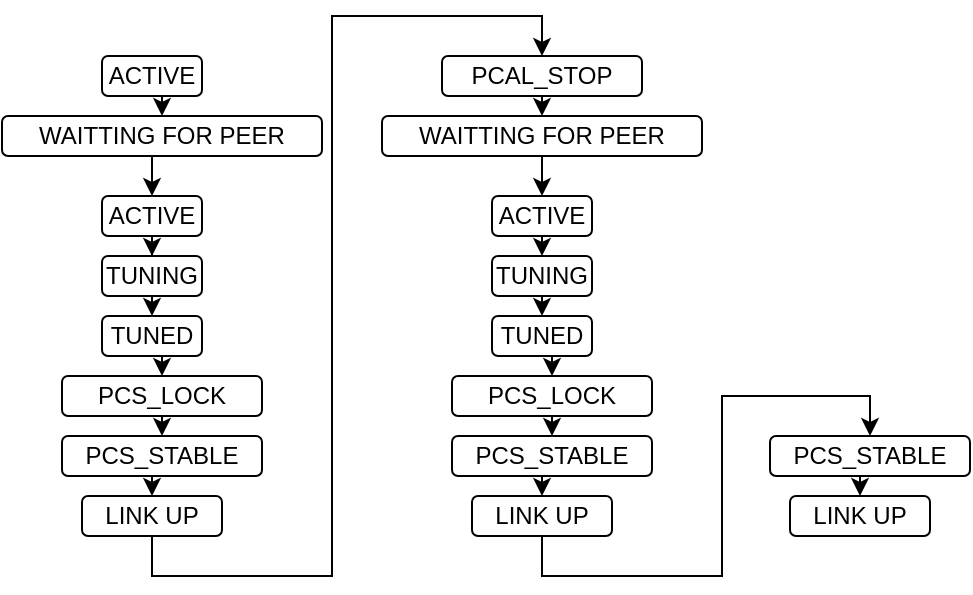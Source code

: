 <mxfile version="24.7.6">
  <diagram name="Page-1" id="fhFAsCIzdXZGrrx_TjSN">
    <mxGraphModel dx="1026" dy="469" grid="1" gridSize="10" guides="1" tooltips="1" connect="1" arrows="1" fold="1" page="1" pageScale="1" pageWidth="850" pageHeight="1100" math="0" shadow="0">
      <root>
        <mxCell id="0" />
        <mxCell id="1" parent="0" />
        <mxCell id="82fhSveqvJyXGWOy6nE--11" style="edgeStyle=orthogonalEdgeStyle;rounded=0;orthogonalLoop=1;jettySize=auto;html=1;exitX=0.5;exitY=1;exitDx=0;exitDy=0;entryX=0.5;entryY=0;entryDx=0;entryDy=0;" edge="1" parent="1" source="82fhSveqvJyXGWOy6nE--1" target="82fhSveqvJyXGWOy6nE--2">
          <mxGeometry relative="1" as="geometry" />
        </mxCell>
        <mxCell id="82fhSveqvJyXGWOy6nE--1" value="ACTIVE" style="rounded=1;whiteSpace=wrap;html=1;" vertex="1" parent="1">
          <mxGeometry x="70" y="40" width="50" height="20" as="geometry" />
        </mxCell>
        <mxCell id="82fhSveqvJyXGWOy6nE--12" style="edgeStyle=orthogonalEdgeStyle;rounded=0;orthogonalLoop=1;jettySize=auto;html=1;exitX=0.5;exitY=1;exitDx=0;exitDy=0;entryX=0.5;entryY=0;entryDx=0;entryDy=0;" edge="1" parent="1" source="82fhSveqvJyXGWOy6nE--2" target="82fhSveqvJyXGWOy6nE--3">
          <mxGeometry relative="1" as="geometry" />
        </mxCell>
        <mxCell id="82fhSveqvJyXGWOy6nE--2" value="WAITTING FOR PEER" style="rounded=1;whiteSpace=wrap;html=1;" vertex="1" parent="1">
          <mxGeometry x="20" y="70" width="160" height="20" as="geometry" />
        </mxCell>
        <mxCell id="82fhSveqvJyXGWOy6nE--13" style="edgeStyle=orthogonalEdgeStyle;rounded=0;orthogonalLoop=1;jettySize=auto;html=1;exitX=0.5;exitY=1;exitDx=0;exitDy=0;" edge="1" parent="1" source="82fhSveqvJyXGWOy6nE--3" target="82fhSveqvJyXGWOy6nE--4">
          <mxGeometry relative="1" as="geometry" />
        </mxCell>
        <mxCell id="82fhSveqvJyXGWOy6nE--3" value="ACTIVE" style="rounded=1;whiteSpace=wrap;html=1;" vertex="1" parent="1">
          <mxGeometry x="70" y="110" width="50" height="20" as="geometry" />
        </mxCell>
        <mxCell id="82fhSveqvJyXGWOy6nE--14" style="edgeStyle=orthogonalEdgeStyle;rounded=0;orthogonalLoop=1;jettySize=auto;html=1;exitX=0.5;exitY=1;exitDx=0;exitDy=0;entryX=0.5;entryY=0;entryDx=0;entryDy=0;" edge="1" parent="1" source="82fhSveqvJyXGWOy6nE--4" target="82fhSveqvJyXGWOy6nE--5">
          <mxGeometry relative="1" as="geometry" />
        </mxCell>
        <mxCell id="82fhSveqvJyXGWOy6nE--4" value="TUNING" style="rounded=1;whiteSpace=wrap;html=1;" vertex="1" parent="1">
          <mxGeometry x="70" y="140" width="50" height="20" as="geometry" />
        </mxCell>
        <mxCell id="82fhSveqvJyXGWOy6nE--15" style="edgeStyle=orthogonalEdgeStyle;rounded=0;orthogonalLoop=1;jettySize=auto;html=1;exitX=0.5;exitY=1;exitDx=0;exitDy=0;entryX=0.5;entryY=0;entryDx=0;entryDy=0;" edge="1" parent="1" source="82fhSveqvJyXGWOy6nE--5" target="82fhSveqvJyXGWOy6nE--6">
          <mxGeometry relative="1" as="geometry" />
        </mxCell>
        <mxCell id="82fhSveqvJyXGWOy6nE--5" value="TUNED" style="rounded=1;whiteSpace=wrap;html=1;" vertex="1" parent="1">
          <mxGeometry x="70" y="170" width="50" height="20" as="geometry" />
        </mxCell>
        <mxCell id="82fhSveqvJyXGWOy6nE--16" style="edgeStyle=orthogonalEdgeStyle;rounded=0;orthogonalLoop=1;jettySize=auto;html=1;exitX=0.5;exitY=1;exitDx=0;exitDy=0;entryX=0.5;entryY=0;entryDx=0;entryDy=0;" edge="1" parent="1" source="82fhSveqvJyXGWOy6nE--6" target="82fhSveqvJyXGWOy6nE--7">
          <mxGeometry relative="1" as="geometry" />
        </mxCell>
        <mxCell id="82fhSveqvJyXGWOy6nE--6" value="PCS_LOCK" style="rounded=1;whiteSpace=wrap;html=1;" vertex="1" parent="1">
          <mxGeometry x="50" y="200" width="100" height="20" as="geometry" />
        </mxCell>
        <mxCell id="82fhSveqvJyXGWOy6nE--17" style="edgeStyle=orthogonalEdgeStyle;rounded=0;orthogonalLoop=1;jettySize=auto;html=1;exitX=0.5;exitY=1;exitDx=0;exitDy=0;entryX=0.5;entryY=0;entryDx=0;entryDy=0;" edge="1" parent="1" source="82fhSveqvJyXGWOy6nE--7" target="82fhSveqvJyXGWOy6nE--8">
          <mxGeometry relative="1" as="geometry" />
        </mxCell>
        <mxCell id="82fhSveqvJyXGWOy6nE--7" value="PCS_STABLE" style="rounded=1;whiteSpace=wrap;html=1;" vertex="1" parent="1">
          <mxGeometry x="50" y="230" width="100" height="20" as="geometry" />
        </mxCell>
        <mxCell id="82fhSveqvJyXGWOy6nE--18" style="edgeStyle=orthogonalEdgeStyle;rounded=0;orthogonalLoop=1;jettySize=auto;html=1;exitX=0.5;exitY=1;exitDx=0;exitDy=0;entryX=0.5;entryY=0;entryDx=0;entryDy=0;" edge="1" parent="1" source="82fhSveqvJyXGWOy6nE--8" target="82fhSveqvJyXGWOy6nE--9">
          <mxGeometry relative="1" as="geometry" />
        </mxCell>
        <mxCell id="82fhSveqvJyXGWOy6nE--8" value="LINK UP" style="rounded=1;whiteSpace=wrap;html=1;" vertex="1" parent="1">
          <mxGeometry x="60" y="260" width="70" height="20" as="geometry" />
        </mxCell>
        <mxCell id="82fhSveqvJyXGWOy6nE--39" style="edgeStyle=orthogonalEdgeStyle;rounded=0;orthogonalLoop=1;jettySize=auto;html=1;exitX=0.5;exitY=1;exitDx=0;exitDy=0;entryX=0.5;entryY=0;entryDx=0;entryDy=0;" edge="1" parent="1" source="82fhSveqvJyXGWOy6nE--9" target="82fhSveqvJyXGWOy6nE--10">
          <mxGeometry relative="1" as="geometry" />
        </mxCell>
        <mxCell id="82fhSveqvJyXGWOy6nE--9" value="PCAL_STOP" style="rounded=1;whiteSpace=wrap;html=1;" vertex="1" parent="1">
          <mxGeometry x="240" y="40" width="100" height="20" as="geometry" />
        </mxCell>
        <mxCell id="82fhSveqvJyXGWOy6nE--26" style="edgeStyle=orthogonalEdgeStyle;rounded=0;orthogonalLoop=1;jettySize=auto;html=1;exitX=0.5;exitY=1;exitDx=0;exitDy=0;entryX=0.5;entryY=0;entryDx=0;entryDy=0;" edge="1" parent="1" source="82fhSveqvJyXGWOy6nE--10" target="82fhSveqvJyXGWOy6nE--20">
          <mxGeometry relative="1" as="geometry" />
        </mxCell>
        <mxCell id="82fhSveqvJyXGWOy6nE--10" value="WAITTING FOR PEER" style="rounded=1;whiteSpace=wrap;html=1;" vertex="1" parent="1">
          <mxGeometry x="210" y="70" width="160" height="20" as="geometry" />
        </mxCell>
        <mxCell id="82fhSveqvJyXGWOy6nE--27" style="edgeStyle=orthogonalEdgeStyle;rounded=0;orthogonalLoop=1;jettySize=auto;html=1;exitX=0.5;exitY=1;exitDx=0;exitDy=0;entryX=0.5;entryY=0;entryDx=0;entryDy=0;" edge="1" parent="1" source="82fhSveqvJyXGWOy6nE--20" target="82fhSveqvJyXGWOy6nE--21">
          <mxGeometry relative="1" as="geometry" />
        </mxCell>
        <mxCell id="82fhSveqvJyXGWOy6nE--20" value="ACTIVE" style="rounded=1;whiteSpace=wrap;html=1;" vertex="1" parent="1">
          <mxGeometry x="265" y="110" width="50" height="20" as="geometry" />
        </mxCell>
        <mxCell id="82fhSveqvJyXGWOy6nE--28" style="edgeStyle=orthogonalEdgeStyle;rounded=0;orthogonalLoop=1;jettySize=auto;html=1;exitX=0.5;exitY=1;exitDx=0;exitDy=0;entryX=0.5;entryY=0;entryDx=0;entryDy=0;" edge="1" parent="1" source="82fhSveqvJyXGWOy6nE--21" target="82fhSveqvJyXGWOy6nE--22">
          <mxGeometry relative="1" as="geometry" />
        </mxCell>
        <mxCell id="82fhSveqvJyXGWOy6nE--21" value="TUNING" style="rounded=1;whiteSpace=wrap;html=1;" vertex="1" parent="1">
          <mxGeometry x="265" y="140" width="50" height="20" as="geometry" />
        </mxCell>
        <mxCell id="82fhSveqvJyXGWOy6nE--29" style="edgeStyle=orthogonalEdgeStyle;rounded=0;orthogonalLoop=1;jettySize=auto;html=1;exitX=0.5;exitY=1;exitDx=0;exitDy=0;entryX=0.5;entryY=0;entryDx=0;entryDy=0;" edge="1" parent="1" source="82fhSveqvJyXGWOy6nE--22" target="82fhSveqvJyXGWOy6nE--23">
          <mxGeometry relative="1" as="geometry" />
        </mxCell>
        <mxCell id="82fhSveqvJyXGWOy6nE--22" value="TUNED" style="rounded=1;whiteSpace=wrap;html=1;" vertex="1" parent="1">
          <mxGeometry x="265" y="170" width="50" height="20" as="geometry" />
        </mxCell>
        <mxCell id="82fhSveqvJyXGWOy6nE--30" style="edgeStyle=orthogonalEdgeStyle;rounded=0;orthogonalLoop=1;jettySize=auto;html=1;exitX=0.5;exitY=1;exitDx=0;exitDy=0;entryX=0.5;entryY=0;entryDx=0;entryDy=0;" edge="1" parent="1" source="82fhSveqvJyXGWOy6nE--23" target="82fhSveqvJyXGWOy6nE--24">
          <mxGeometry relative="1" as="geometry" />
        </mxCell>
        <mxCell id="82fhSveqvJyXGWOy6nE--23" value="PCS_LOCK" style="rounded=1;whiteSpace=wrap;html=1;" vertex="1" parent="1">
          <mxGeometry x="245" y="200" width="100" height="20" as="geometry" />
        </mxCell>
        <mxCell id="82fhSveqvJyXGWOy6nE--31" style="edgeStyle=orthogonalEdgeStyle;rounded=0;orthogonalLoop=1;jettySize=auto;html=1;exitX=0.5;exitY=1;exitDx=0;exitDy=0;entryX=0.5;entryY=0;entryDx=0;entryDy=0;" edge="1" parent="1" source="82fhSveqvJyXGWOy6nE--24" target="82fhSveqvJyXGWOy6nE--25">
          <mxGeometry relative="1" as="geometry" />
        </mxCell>
        <mxCell id="82fhSveqvJyXGWOy6nE--24" value="PCS_STABLE" style="rounded=1;whiteSpace=wrap;html=1;" vertex="1" parent="1">
          <mxGeometry x="245" y="230" width="100" height="20" as="geometry" />
        </mxCell>
        <mxCell id="82fhSveqvJyXGWOy6nE--38" style="edgeStyle=orthogonalEdgeStyle;rounded=0;orthogonalLoop=1;jettySize=auto;html=1;exitX=0.5;exitY=1;exitDx=0;exitDy=0;entryX=0.5;entryY=0;entryDx=0;entryDy=0;" edge="1" parent="1" source="82fhSveqvJyXGWOy6nE--25" target="82fhSveqvJyXGWOy6nE--36">
          <mxGeometry relative="1" as="geometry">
            <Array as="points">
              <mxPoint x="290" y="300" />
              <mxPoint x="380" y="300" />
              <mxPoint x="380" y="210" />
              <mxPoint x="454" y="210" />
            </Array>
          </mxGeometry>
        </mxCell>
        <mxCell id="82fhSveqvJyXGWOy6nE--25" value="LINK UP" style="rounded=1;whiteSpace=wrap;html=1;" vertex="1" parent="1">
          <mxGeometry x="255" y="260" width="70" height="20" as="geometry" />
        </mxCell>
        <mxCell id="82fhSveqvJyXGWOy6nE--35" style="edgeStyle=orthogonalEdgeStyle;rounded=0;orthogonalLoop=1;jettySize=auto;html=1;exitX=0.5;exitY=1;exitDx=0;exitDy=0;entryX=0.5;entryY=0;entryDx=0;entryDy=0;" edge="1" parent="1" source="82fhSveqvJyXGWOy6nE--36" target="82fhSveqvJyXGWOy6nE--37">
          <mxGeometry relative="1" as="geometry" />
        </mxCell>
        <mxCell id="82fhSveqvJyXGWOy6nE--36" value="PCS_STABLE" style="rounded=1;whiteSpace=wrap;html=1;" vertex="1" parent="1">
          <mxGeometry x="404" y="230" width="100" height="20" as="geometry" />
        </mxCell>
        <mxCell id="82fhSveqvJyXGWOy6nE--37" value="LINK UP" style="rounded=1;whiteSpace=wrap;html=1;" vertex="1" parent="1">
          <mxGeometry x="414" y="260" width="70" height="20" as="geometry" />
        </mxCell>
      </root>
    </mxGraphModel>
  </diagram>
</mxfile>
